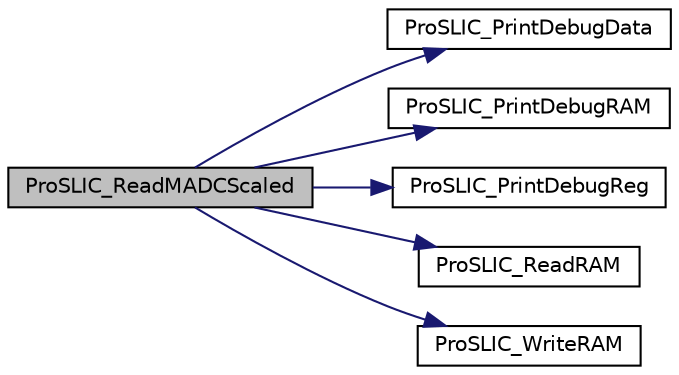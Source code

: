 digraph "ProSLIC_ReadMADCScaled"
{
  edge [fontname="Helvetica",fontsize="10",labelfontname="Helvetica",labelfontsize="10"];
  node [fontname="Helvetica",fontsize="10",shape=record];
  rankdir="LR";
  Node1 [label="ProSLIC_ReadMADCScaled",height=0.2,width=0.4,color="black", fillcolor="grey75", style="filled", fontcolor="black"];
  Node1 -> Node2 [color="midnightblue",fontsize="10",style="solid",fontname="Helvetica"];
  Node2 [label="ProSLIC_PrintDebugData",height=0.2,width=0.4,color="black", fillcolor="white", style="filled",URL="$group___p_r_o_s_l_i_c___d_e_b_u_g.html#gaefa138018f0ae65cb062d5a876a135a1",tooltip="This function dumps to console the register contents of several registers and RAM locations..."];
  Node1 -> Node3 [color="midnightblue",fontsize="10",style="solid",fontname="Helvetica"];
  Node3 [label="ProSLIC_PrintDebugRAM",height=0.2,width=0.4,color="black", fillcolor="white", style="filled",URL="$group___p_r_o_s_l_i_c___d_e_b_u_g.html#gacadcf3f00e2b4ef17c69e44c86a42584",tooltip="This function dumps the RAM to the console using whatever I/O method is defined by LOGPRINT..."];
  Node1 -> Node4 [color="midnightblue",fontsize="10",style="solid",fontname="Helvetica"];
  Node4 [label="ProSLIC_PrintDebugReg",height=0.2,width=0.4,color="black", fillcolor="white", style="filled",URL="$group___p_r_o_s_l_i_c___d_e_b_u_g.html#gaf2e76f26f3d73cb53e79857f82fe6085",tooltip="This function dumps the registers to the console using whatever I/O method is defined by LOGPRINT..."];
  Node1 -> Node5 [color="midnightblue",fontsize="10",style="solid",fontname="Helvetica"];
  Node5 [label="ProSLIC_ReadRAM",height=0.2,width=0.4,color="black", fillcolor="white", style="filled",URL="$group___p_r_o_s_l_i_c___d_e_b_u_g.html#gaea814e8e2b4b80372fe7defb05ad8b25",tooltip="This function allows access to SPI read RAM function pointer from interface. "];
  Node1 -> Node6 [color="midnightblue",fontsize="10",style="solid",fontname="Helvetica"];
  Node6 [label="ProSLIC_WriteRAM",height=0.2,width=0.4,color="black", fillcolor="white", style="filled",URL="$group___p_r_o_s_l_i_c___d_e_b_u_g.html#ga6f9d87fca28a209ae685ef7b4387da7a",tooltip="This function allows access to SPI write RAM function pointer from interface. "];
}
